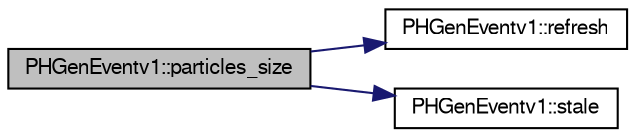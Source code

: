digraph "PHGenEventv1::particles_size"
{
  bgcolor="transparent";
  edge [fontname="FreeSans",fontsize="10",labelfontname="FreeSans",labelfontsize="10"];
  node [fontname="FreeSans",fontsize="10",shape=record];
  rankdir="LR";
  Node1 [label="PHGenEventv1::particles_size",height=0.2,width=0.4,color="black", fillcolor="grey75", style="filled" fontcolor="black"];
  Node1 -> Node2 [color="midnightblue",fontsize="10",style="solid",fontname="FreeSans"];
  Node2 [label="PHGenEventv1::refresh",height=0.2,width=0.4,color="black",URL="$da/d6b/classPHGenEventv1.html#af4a503c6947445916148bd68165f4efc"];
  Node1 -> Node3 [color="midnightblue",fontsize="10",style="solid",fontname="FreeSans"];
  Node3 [label="PHGenEventv1::stale",height=0.2,width=0.4,color="black",URL="$da/d6b/classPHGenEventv1.html#a5a1d747c83dfdb3cc7bcf4686590a448"];
}
